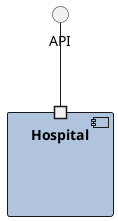 @startuml vsl1

skinparam linetype ortho

skinparam component{
  BackgroundColor lightsteelblue
}


interface API
component Hospital{
  port api as " "
}

api -up- API

@enduml
